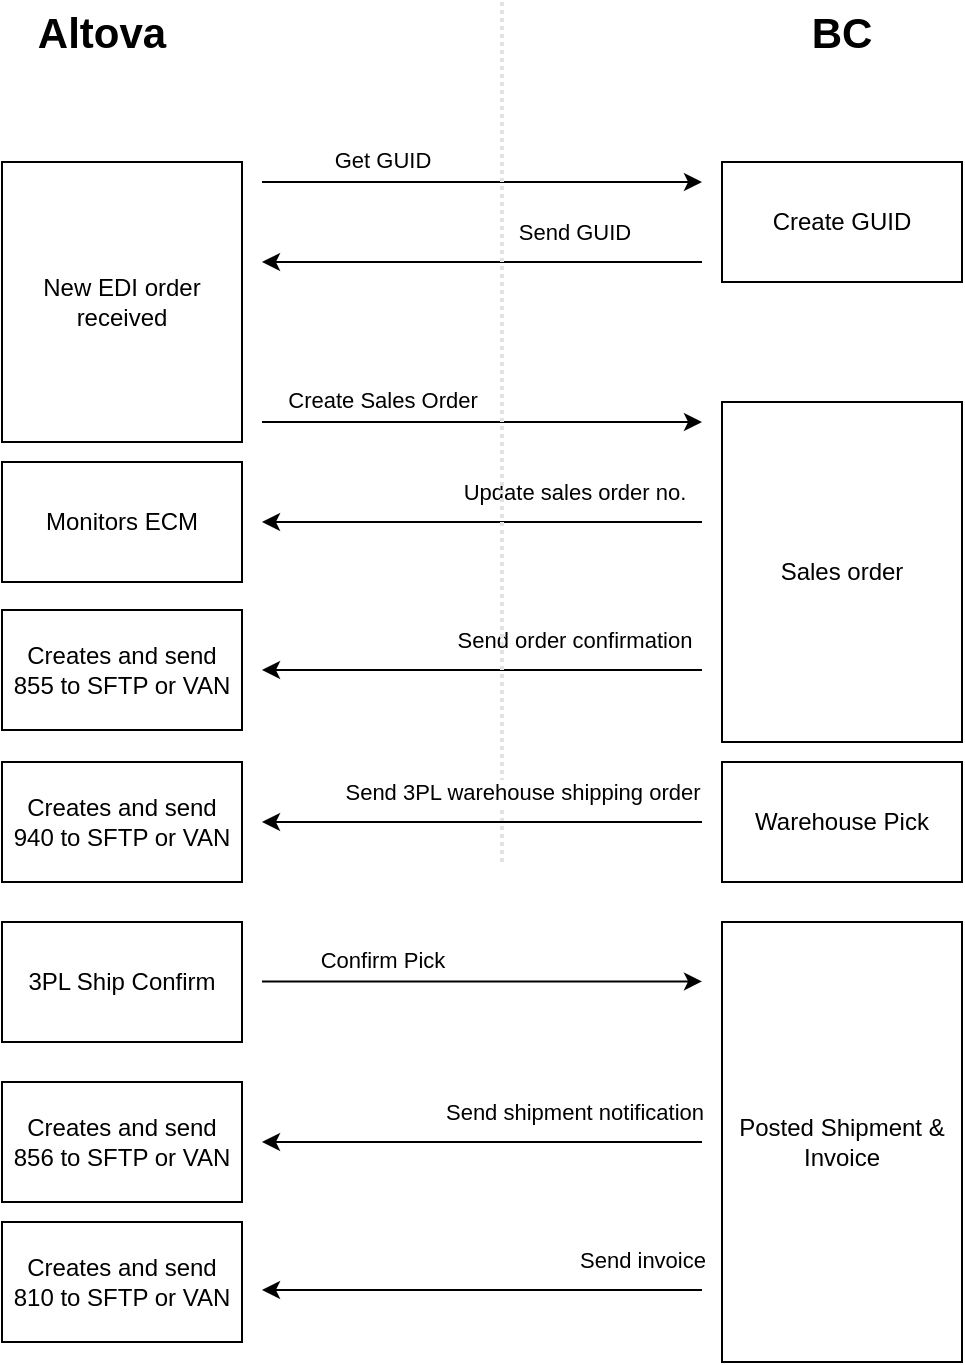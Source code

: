<mxfile version="22.1.1" type="github">
  <diagram name="Page-1" id="ITsrPc8U3nd3HmOz6KBZ">
    <mxGraphModel dx="1425" dy="766" grid="1" gridSize="10" guides="1" tooltips="1" connect="1" arrows="1" fold="1" page="1" pageScale="1" pageWidth="850" pageHeight="1100" math="0" shadow="0">
      <root>
        <mxCell id="0" />
        <mxCell id="1" parent="0" />
        <mxCell id="JtWlEISLe5lI5274EbQN-3" value="" style="endArrow=classic;html=1;rounded=0;" edge="1" parent="1">
          <mxGeometry width="50" height="50" relative="1" as="geometry">
            <mxPoint x="300" y="110" as="sourcePoint" />
            <mxPoint x="520" y="110" as="targetPoint" />
          </mxGeometry>
        </mxCell>
        <mxCell id="JtWlEISLe5lI5274EbQN-4" value="Get GUID" style="edgeLabel;html=1;align=center;verticalAlign=middle;resizable=0;points=[];" vertex="1" connectable="0" parent="JtWlEISLe5lI5274EbQN-3">
          <mxGeometry x="-0.238" y="-2" relative="1" as="geometry">
            <mxPoint x="-24" y="-13" as="offset" />
          </mxGeometry>
        </mxCell>
        <mxCell id="JtWlEISLe5lI5274EbQN-8" value="" style="endArrow=classic;html=1;rounded=0;" edge="1" parent="1">
          <mxGeometry width="50" height="50" relative="1" as="geometry">
            <mxPoint x="520" y="150" as="sourcePoint" />
            <mxPoint x="300" y="150" as="targetPoint" />
          </mxGeometry>
        </mxCell>
        <mxCell id="JtWlEISLe5lI5274EbQN-9" value="Send GUID" style="edgeLabel;html=1;align=center;verticalAlign=middle;resizable=0;points=[];" vertex="1" connectable="0" parent="JtWlEISLe5lI5274EbQN-8">
          <mxGeometry x="-0.238" y="-2" relative="1" as="geometry">
            <mxPoint x="20" y="-13" as="offset" />
          </mxGeometry>
        </mxCell>
        <mxCell id="JtWlEISLe5lI5274EbQN-10" value="" style="endArrow=classic;html=1;rounded=0;" edge="1" parent="1">
          <mxGeometry width="50" height="50" relative="1" as="geometry">
            <mxPoint x="300" y="230" as="sourcePoint" />
            <mxPoint x="520" y="230" as="targetPoint" />
          </mxGeometry>
        </mxCell>
        <mxCell id="JtWlEISLe5lI5274EbQN-11" value="Create Sales Order" style="edgeLabel;html=1;align=center;verticalAlign=middle;resizable=0;points=[];" vertex="1" connectable="0" parent="JtWlEISLe5lI5274EbQN-10">
          <mxGeometry x="-0.238" y="-2" relative="1" as="geometry">
            <mxPoint x="-24" y="-13" as="offset" />
          </mxGeometry>
        </mxCell>
        <mxCell id="JtWlEISLe5lI5274EbQN-12" value="" style="endArrow=classic;html=1;rounded=0;" edge="1" parent="1">
          <mxGeometry width="50" height="50" relative="1" as="geometry">
            <mxPoint x="520" y="280" as="sourcePoint" />
            <mxPoint x="300" y="280" as="targetPoint" />
          </mxGeometry>
        </mxCell>
        <mxCell id="JtWlEISLe5lI5274EbQN-13" value="Update sales order no." style="edgeLabel;html=1;align=center;verticalAlign=middle;resizable=0;points=[];" vertex="1" connectable="0" parent="JtWlEISLe5lI5274EbQN-12">
          <mxGeometry x="-0.238" y="-2" relative="1" as="geometry">
            <mxPoint x="20" y="-13" as="offset" />
          </mxGeometry>
        </mxCell>
        <mxCell id="JtWlEISLe5lI5274EbQN-14" value="" style="endArrow=classic;html=1;rounded=0;" edge="1" parent="1">
          <mxGeometry width="50" height="50" relative="1" as="geometry">
            <mxPoint x="520" y="354" as="sourcePoint" />
            <mxPoint x="300" y="354" as="targetPoint" />
          </mxGeometry>
        </mxCell>
        <mxCell id="JtWlEISLe5lI5274EbQN-15" value="Send order confirmation" style="edgeLabel;html=1;align=center;verticalAlign=middle;resizable=0;points=[];" vertex="1" connectable="0" parent="JtWlEISLe5lI5274EbQN-14">
          <mxGeometry x="-0.238" y="-2" relative="1" as="geometry">
            <mxPoint x="20" y="-13" as="offset" />
          </mxGeometry>
        </mxCell>
        <mxCell id="JtWlEISLe5lI5274EbQN-16" value="Create GUID" style="rounded=0;whiteSpace=wrap;html=1;" vertex="1" parent="1">
          <mxGeometry x="530" y="100" width="120" height="60" as="geometry" />
        </mxCell>
        <mxCell id="JtWlEISLe5lI5274EbQN-17" value="Sales order" style="rounded=0;whiteSpace=wrap;html=1;" vertex="1" parent="1">
          <mxGeometry x="530" y="220" width="120" height="170" as="geometry" />
        </mxCell>
        <mxCell id="JtWlEISLe5lI5274EbQN-21" value="" style="endArrow=none;html=1;strokeWidth=2;rounded=0;fillColor=#f5f5f5;strokeColor=#e3e3e3;dashed=1;dashPattern=1 1;" edge="1" parent="1">
          <mxGeometry width="50" height="50" relative="1" as="geometry">
            <mxPoint x="420" y="450" as="sourcePoint" />
            <mxPoint x="420" y="20" as="targetPoint" />
          </mxGeometry>
        </mxCell>
        <mxCell id="JtWlEISLe5lI5274EbQN-22" value="New EDI order received" style="rounded=0;whiteSpace=wrap;html=1;" vertex="1" parent="1">
          <mxGeometry x="170" y="100" width="120" height="140" as="geometry" />
        </mxCell>
        <mxCell id="JtWlEISLe5lI5274EbQN-23" value="Creates and send 855 to SFTP or VAN" style="rounded=0;whiteSpace=wrap;html=1;" vertex="1" parent="1">
          <mxGeometry x="170" y="324" width="120" height="60" as="geometry" />
        </mxCell>
        <mxCell id="JtWlEISLe5lI5274EbQN-24" value="Altova" style="text;html=1;strokeColor=none;fillColor=none;align=center;verticalAlign=middle;whiteSpace=wrap;rounded=0;fontSize=21;fontStyle=1" vertex="1" parent="1">
          <mxGeometry x="190" y="20" width="60" height="30" as="geometry" />
        </mxCell>
        <mxCell id="JtWlEISLe5lI5274EbQN-25" value="BC" style="text;html=1;strokeColor=none;fillColor=none;align=center;verticalAlign=middle;whiteSpace=wrap;rounded=0;fontSize=21;fontStyle=1" vertex="1" parent="1">
          <mxGeometry x="560" y="20" width="60" height="30" as="geometry" />
        </mxCell>
        <mxCell id="JtWlEISLe5lI5274EbQN-26" value="Monitors ECM" style="rounded=0;whiteSpace=wrap;html=1;" vertex="1" parent="1">
          <mxGeometry x="170" y="250" width="120" height="60" as="geometry" />
        </mxCell>
        <mxCell id="JtWlEISLe5lI5274EbQN-27" value="" style="endArrow=classic;html=1;rounded=0;" edge="1" parent="1">
          <mxGeometry width="50" height="50" relative="1" as="geometry">
            <mxPoint x="520" y="430" as="sourcePoint" />
            <mxPoint x="300" y="430" as="targetPoint" />
          </mxGeometry>
        </mxCell>
        <mxCell id="JtWlEISLe5lI5274EbQN-28" value="Send 3PL warehouse shipping order" style="edgeLabel;html=1;align=center;verticalAlign=middle;resizable=0;points=[];" vertex="1" connectable="0" parent="JtWlEISLe5lI5274EbQN-27">
          <mxGeometry x="-0.238" y="-2" relative="1" as="geometry">
            <mxPoint x="-6" y="-13" as="offset" />
          </mxGeometry>
        </mxCell>
        <mxCell id="JtWlEISLe5lI5274EbQN-29" value="Creates and send 940 to SFTP or VAN" style="rounded=0;whiteSpace=wrap;html=1;" vertex="1" parent="1">
          <mxGeometry x="170" y="400" width="120" height="60" as="geometry" />
        </mxCell>
        <mxCell id="JtWlEISLe5lI5274EbQN-30" value="Warehouse Pick" style="rounded=0;whiteSpace=wrap;html=1;" vertex="1" parent="1">
          <mxGeometry x="530" y="400" width="120" height="60" as="geometry" />
        </mxCell>
        <mxCell id="JtWlEISLe5lI5274EbQN-31" value="3PL Ship Confirm" style="rounded=0;whiteSpace=wrap;html=1;" vertex="1" parent="1">
          <mxGeometry x="170" y="480" width="120" height="60" as="geometry" />
        </mxCell>
        <mxCell id="JtWlEISLe5lI5274EbQN-32" value="Posted Shipment &amp;amp; Invoice" style="rounded=0;whiteSpace=wrap;html=1;" vertex="1" parent="1">
          <mxGeometry x="530" y="480" width="120" height="220" as="geometry" />
        </mxCell>
        <mxCell id="JtWlEISLe5lI5274EbQN-33" value="" style="endArrow=classic;html=1;rounded=0;" edge="1" parent="1">
          <mxGeometry width="50" height="50" relative="1" as="geometry">
            <mxPoint x="300" y="509.71" as="sourcePoint" />
            <mxPoint x="520" y="509.71" as="targetPoint" />
          </mxGeometry>
        </mxCell>
        <mxCell id="JtWlEISLe5lI5274EbQN-34" value="Confirm Pick" style="edgeLabel;html=1;align=center;verticalAlign=middle;resizable=0;points=[];" vertex="1" connectable="0" parent="JtWlEISLe5lI5274EbQN-33">
          <mxGeometry x="-0.238" y="-2" relative="1" as="geometry">
            <mxPoint x="-24" y="-13" as="offset" />
          </mxGeometry>
        </mxCell>
        <mxCell id="JtWlEISLe5lI5274EbQN-37" value="" style="endArrow=classic;html=1;rounded=0;" edge="1" parent="1">
          <mxGeometry width="50" height="50" relative="1" as="geometry">
            <mxPoint x="520" y="590" as="sourcePoint" />
            <mxPoint x="300" y="590" as="targetPoint" />
          </mxGeometry>
        </mxCell>
        <mxCell id="JtWlEISLe5lI5274EbQN-38" value="Send shipment notification" style="edgeLabel;html=1;align=center;verticalAlign=middle;resizable=0;points=[];" vertex="1" connectable="0" parent="JtWlEISLe5lI5274EbQN-37">
          <mxGeometry x="-0.238" y="-2" relative="1" as="geometry">
            <mxPoint x="20" y="-13" as="offset" />
          </mxGeometry>
        </mxCell>
        <mxCell id="JtWlEISLe5lI5274EbQN-39" value="" style="endArrow=classic;html=1;rounded=0;" edge="1" parent="1">
          <mxGeometry width="50" height="50" relative="1" as="geometry">
            <mxPoint x="520" y="664" as="sourcePoint" />
            <mxPoint x="300" y="664" as="targetPoint" />
          </mxGeometry>
        </mxCell>
        <mxCell id="JtWlEISLe5lI5274EbQN-40" value="Send invoice" style="edgeLabel;html=1;align=center;verticalAlign=middle;resizable=0;points=[];" vertex="1" connectable="0" parent="JtWlEISLe5lI5274EbQN-39">
          <mxGeometry x="-0.238" y="-2" relative="1" as="geometry">
            <mxPoint x="54" y="-13" as="offset" />
          </mxGeometry>
        </mxCell>
        <mxCell id="JtWlEISLe5lI5274EbQN-41" value="Creates and send 856 to SFTP or VAN" style="rounded=0;whiteSpace=wrap;html=1;" vertex="1" parent="1">
          <mxGeometry x="170" y="560" width="120" height="60" as="geometry" />
        </mxCell>
        <mxCell id="JtWlEISLe5lI5274EbQN-42" value="Creates and send 810 to SFTP or VAN" style="rounded=0;whiteSpace=wrap;html=1;" vertex="1" parent="1">
          <mxGeometry x="170" y="630" width="120" height="60" as="geometry" />
        </mxCell>
      </root>
    </mxGraphModel>
  </diagram>
</mxfile>
